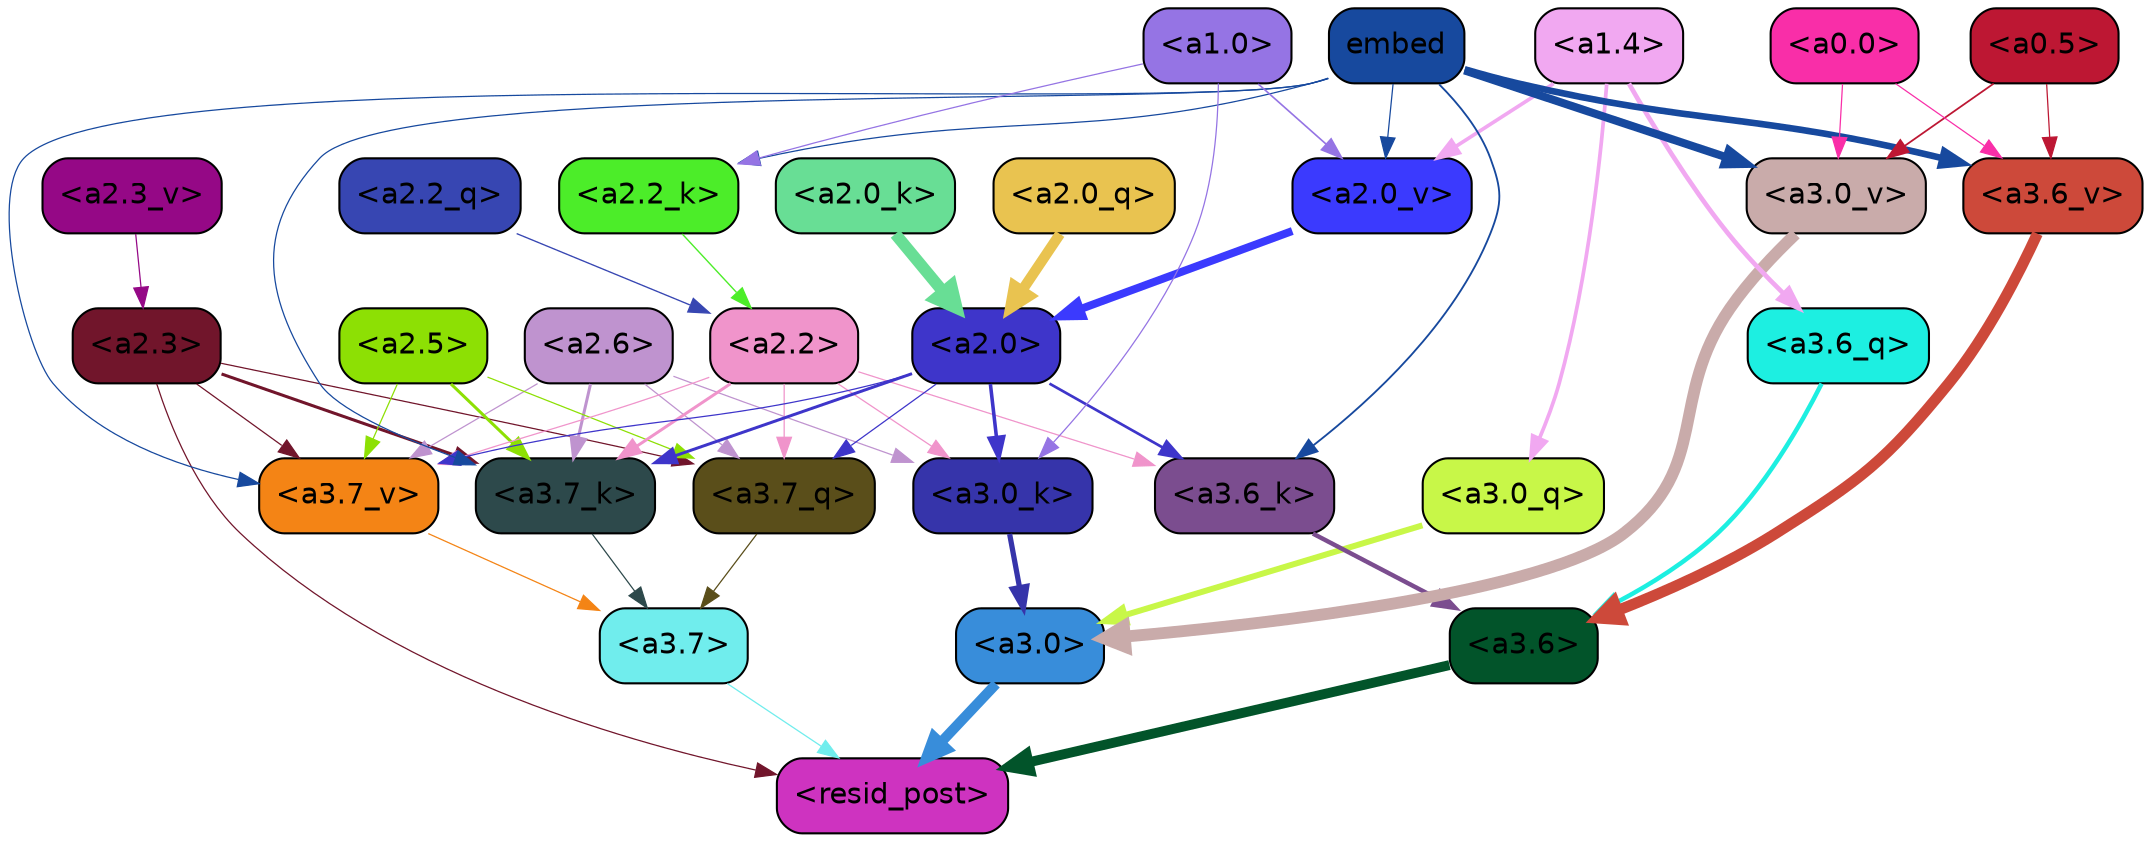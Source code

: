 strict digraph "" {
	graph [bgcolor=transparent,
		layout=dot,
		overlap=false,
		splines=true
	];
	"<a3.7>"	[color=black,
		fillcolor="#70eded",
		fontname=Helvetica,
		shape=box,
		style="filled, rounded"];
	"<resid_post>"	[color=black,
		fillcolor="#ce33c0",
		fontname=Helvetica,
		shape=box,
		style="filled, rounded"];
	"<a3.7>" -> "<resid_post>"	[color="#70eded",
		penwidth=0.6];
	"<a3.6>"	[color=black,
		fillcolor="#02542a",
		fontname=Helvetica,
		shape=box,
		style="filled, rounded"];
	"<a3.6>" -> "<resid_post>"	[color="#02542a",
		penwidth=4.746312499046326];
	"<a3.0>"	[color=black,
		fillcolor="#388dda",
		fontname=Helvetica,
		shape=box,
		style="filled, rounded"];
	"<a3.0>" -> "<resid_post>"	[color="#388dda",
		penwidth=4.896343111991882];
	"<a2.3>"	[color=black,
		fillcolor="#71152b",
		fontname=Helvetica,
		shape=box,
		style="filled, rounded"];
	"<a2.3>" -> "<resid_post>"	[color="#71152b",
		penwidth=0.6];
	"<a3.7_q>"	[color=black,
		fillcolor="#5a4e1a",
		fontname=Helvetica,
		shape=box,
		style="filled, rounded"];
	"<a2.3>" -> "<a3.7_q>"	[color="#71152b",
		penwidth=0.6];
	"<a3.7_k>"	[color=black,
		fillcolor="#2d494b",
		fontname=Helvetica,
		shape=box,
		style="filled, rounded"];
	"<a2.3>" -> "<a3.7_k>"	[color="#71152b",
		penwidth=1.467104621231556];
	"<a3.7_v>"	[color=black,
		fillcolor="#f48415",
		fontname=Helvetica,
		shape=box,
		style="filled, rounded"];
	"<a2.3>" -> "<a3.7_v>"	[color="#71152b",
		penwidth=0.6];
	"<a3.7_q>" -> "<a3.7>"	[color="#5a4e1a",
		penwidth=0.6];
	"<a3.6_q>"	[color=black,
		fillcolor="#1defe1",
		fontname=Helvetica,
		shape=box,
		style="filled, rounded"];
	"<a3.6_q>" -> "<a3.6>"	[color="#1defe1",
		penwidth=2.160832464694977];
	"<a3.0_q>"	[color=black,
		fillcolor="#c8f748",
		fontname=Helvetica,
		shape=box,
		style="filled, rounded"];
	"<a3.0_q>" -> "<a3.0>"	[color="#c8f748",
		penwidth=2.870753765106201];
	"<a3.7_k>" -> "<a3.7>"	[color="#2d494b",
		penwidth=0.6];
	"<a3.6_k>"	[color=black,
		fillcolor="#7b4d8f",
		fontname=Helvetica,
		shape=box,
		style="filled, rounded"];
	"<a3.6_k>" -> "<a3.6>"	[color="#7b4d8f",
		penwidth=2.13908451795578];
	"<a3.0_k>"	[color=black,
		fillcolor="#3634aa",
		fontname=Helvetica,
		shape=box,
		style="filled, rounded"];
	"<a3.0_k>" -> "<a3.0>"	[color="#3634aa",
		penwidth=2.520303964614868];
	"<a3.7_v>" -> "<a3.7>"	[color="#f48415",
		penwidth=0.6];
	"<a3.6_v>"	[color=black,
		fillcolor="#cd493a",
		fontname=Helvetica,
		shape=box,
		style="filled, rounded"];
	"<a3.6_v>" -> "<a3.6>"	[color="#cd493a",
		penwidth=5.297133803367615];
	"<a3.0_v>"	[color=black,
		fillcolor="#c9abaa",
		fontname=Helvetica,
		shape=box,
		style="filled, rounded"];
	"<a3.0_v>" -> "<a3.0>"	[color="#c9abaa",
		penwidth=5.680712580680847];
	"<a2.6>"	[color=black,
		fillcolor="#bf93cf",
		fontname=Helvetica,
		shape=box,
		style="filled, rounded"];
	"<a2.6>" -> "<a3.7_q>"	[color="#bf93cf",
		penwidth=0.6];
	"<a2.6>" -> "<a3.7_k>"	[color="#bf93cf",
		penwidth=1.4453159049153328];
	"<a2.6>" -> "<a3.0_k>"	[color="#bf93cf",
		penwidth=0.6];
	"<a2.6>" -> "<a3.7_v>"	[color="#bf93cf",
		penwidth=0.6];
	"<a2.5>"	[color=black,
		fillcolor="#8de004",
		fontname=Helvetica,
		shape=box,
		style="filled, rounded"];
	"<a2.5>" -> "<a3.7_q>"	[color="#8de004",
		penwidth=0.6];
	"<a2.5>" -> "<a3.7_k>"	[color="#8de004",
		penwidth=1.4526091292500496];
	"<a2.5>" -> "<a3.7_v>"	[color="#8de004",
		penwidth=0.6];
	"<a2.2>"	[color=black,
		fillcolor="#f094cb",
		fontname=Helvetica,
		shape=box,
		style="filled, rounded"];
	"<a2.2>" -> "<a3.7_q>"	[color="#f094cb",
		penwidth=0.6];
	"<a2.2>" -> "<a3.7_k>"	[color="#f094cb",
		penwidth=1.4310357049107552];
	"<a2.2>" -> "<a3.6_k>"	[color="#f094cb",
		penwidth=0.6];
	"<a2.2>" -> "<a3.0_k>"	[color="#f094cb",
		penwidth=0.6];
	"<a2.2>" -> "<a3.7_v>"	[color="#f094cb",
		penwidth=0.6];
	"<a2.0>"	[color=black,
		fillcolor="#3e35ca",
		fontname=Helvetica,
		shape=box,
		style="filled, rounded"];
	"<a2.0>" -> "<a3.7_q>"	[color="#3e35ca",
		penwidth=0.6];
	"<a2.0>" -> "<a3.7_k>"	[color="#3e35ca",
		penwidth=1.4314699843525887];
	"<a2.0>" -> "<a3.6_k>"	[color="#3e35ca",
		penwidth=1.2950235605239868];
	"<a2.0>" -> "<a3.0_k>"	[color="#3e35ca",
		penwidth=1.712992787361145];
	"<a2.0>" -> "<a3.7_v>"	[color="#3e35ca",
		penwidth=0.6];
	"<a1.4>"	[color=black,
		fillcolor="#f1a8f1",
		fontname=Helvetica,
		shape=box,
		style="filled, rounded"];
	"<a1.4>" -> "<a3.6_q>"	[color="#f1a8f1",
		penwidth=2.242796540260315];
	"<a1.4>" -> "<a3.0_q>"	[color="#f1a8f1",
		penwidth=1.7808996737003326];
	"<a2.0_v>"	[color=black,
		fillcolor="#3b3afe",
		fontname=Helvetica,
		shape=box,
		style="filled, rounded"];
	"<a1.4>" -> "<a2.0_v>"	[color="#f1a8f1",
		penwidth=1.7603429555892944];
	embed	[color=black,
		fillcolor="#17499e",
		fontname=Helvetica,
		shape=box,
		style="filled, rounded"];
	embed -> "<a3.7_k>"	[color="#17499e",
		penwidth=0.6];
	embed -> "<a3.6_k>"	[color="#17499e",
		penwidth=0.891706109046936];
	embed -> "<a3.7_v>"	[color="#17499e",
		penwidth=0.6];
	embed -> "<a3.6_v>"	[color="#17499e",
		penwidth=3.1766927242279053];
	embed -> "<a3.0_v>"	[color="#17499e",
		penwidth=3.9005755856633186];
	"<a2.2_k>"	[color=black,
		fillcolor="#4ced29",
		fontname=Helvetica,
		shape=box,
		style="filled, rounded"];
	embed -> "<a2.2_k>"	[color="#17499e",
		penwidth=0.6];
	embed -> "<a2.0_v>"	[color="#17499e",
		penwidth=0.6];
	"<a1.0>"	[color=black,
		fillcolor="#9574e4",
		fontname=Helvetica,
		shape=box,
		style="filled, rounded"];
	"<a1.0>" -> "<a3.0_k>"	[color="#9574e4",
		penwidth=0.6];
	"<a1.0>" -> "<a2.2_k>"	[color="#9574e4",
		penwidth=0.6];
	"<a1.0>" -> "<a2.0_v>"	[color="#9574e4",
		penwidth=0.7897878289222717];
	"<a0.5>"	[color=black,
		fillcolor="#bd1733",
		fontname=Helvetica,
		shape=box,
		style="filled, rounded"];
	"<a0.5>" -> "<a3.6_v>"	[color="#bd1733",
		penwidth=0.6];
	"<a0.5>" -> "<a3.0_v>"	[color="#bd1733",
		penwidth=0.8493617177009583];
	"<a0.0>"	[color=black,
		fillcolor="#f92ea8",
		fontname=Helvetica,
		shape=box,
		style="filled, rounded"];
	"<a0.0>" -> "<a3.6_v>"	[color="#f92ea8",
		penwidth=0.6];
	"<a0.0>" -> "<a3.0_v>"	[color="#f92ea8",
		penwidth=0.6];
	"<a2.2_q>"	[color=black,
		fillcolor="#3746b2",
		fontname=Helvetica,
		shape=box,
		style="filled, rounded"];
	"<a2.2_q>" -> "<a2.2>"	[color="#3746b2",
		penwidth=0.6449352353811264];
	"<a2.0_q>"	[color=black,
		fillcolor="#e9c350",
		fontname=Helvetica,
		shape=box,
		style="filled, rounded"];
	"<a2.0_q>" -> "<a2.0>"	[color="#e9c350",
		penwidth=5.017253503203392];
	"<a2.2_k>" -> "<a2.2>"	[color="#4ced29",
		penwidth=0.6690489649772644];
	"<a2.0_k>"	[color=black,
		fillcolor="#68de95",
		fontname=Helvetica,
		shape=box,
		style="filled, rounded"];
	"<a2.0_k>" -> "<a2.0>"	[color="#68de95",
		penwidth=5.656688302755356];
	"<a2.3_v>"	[color=black,
		fillcolor="#950886",
		fontname=Helvetica,
		shape=box,
		style="filled, rounded"];
	"<a2.3_v>" -> "<a2.3>"	[color="#950886",
		penwidth=0.6];
	"<a2.0_v>" -> "<a2.0>"	[color="#3b3afe",
		penwidth=3.8170836865901947];
}
